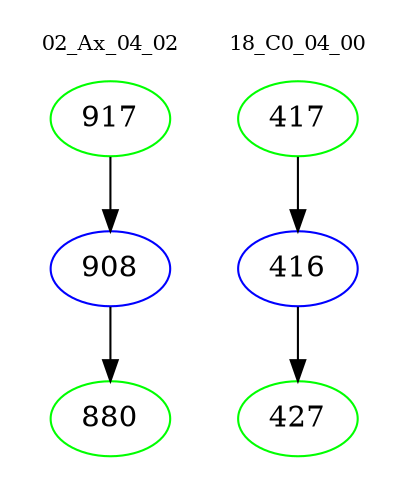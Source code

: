 digraph{
subgraph cluster_0 {
color = white
label = "02_Ax_04_02";
fontsize=10;
T0_917 [label="917", color="green"]
T0_917 -> T0_908 [color="black"]
T0_908 [label="908", color="blue"]
T0_908 -> T0_880 [color="black"]
T0_880 [label="880", color="green"]
}
subgraph cluster_1 {
color = white
label = "18_C0_04_00";
fontsize=10;
T1_417 [label="417", color="green"]
T1_417 -> T1_416 [color="black"]
T1_416 [label="416", color="blue"]
T1_416 -> T1_427 [color="black"]
T1_427 [label="427", color="green"]
}
}
